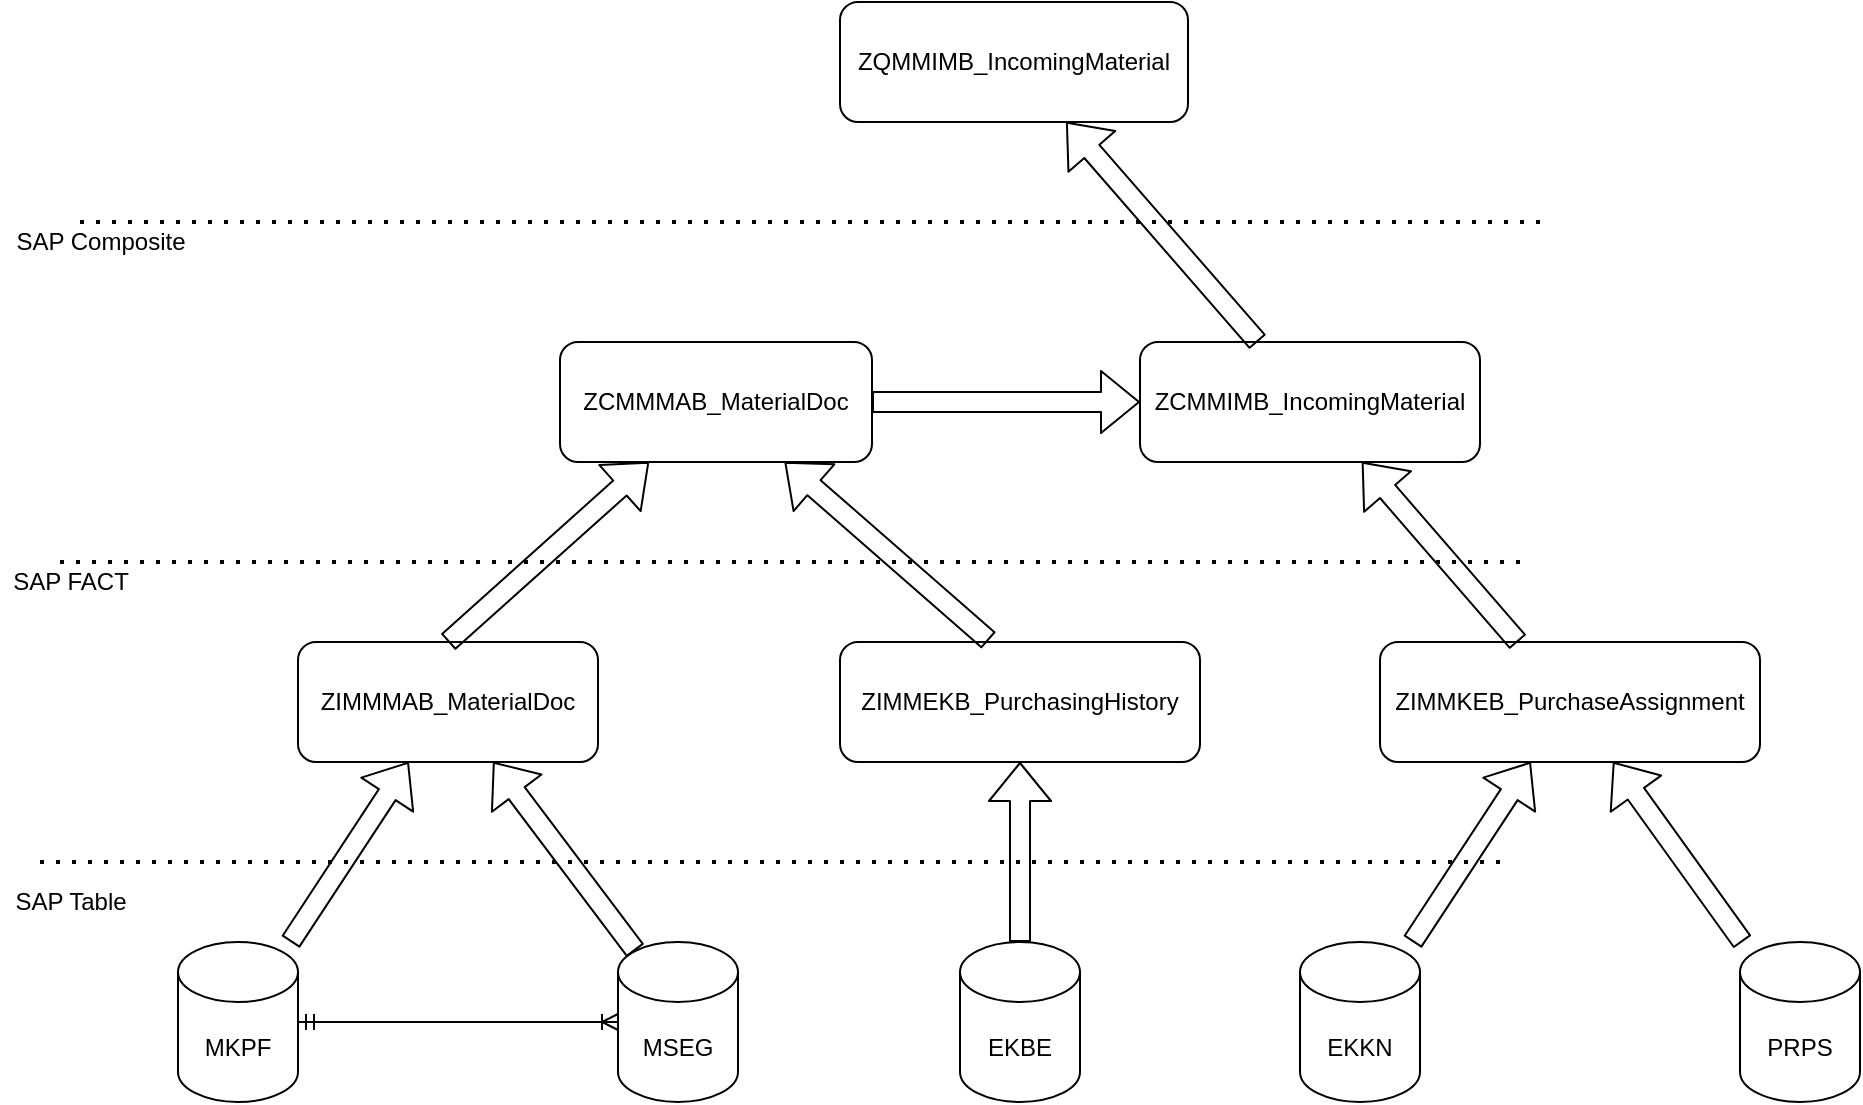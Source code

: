 <mxfile version="14.6.5" type="github">
  <diagram id="RjL65P1aRRZRDLuV3ifW" name="Page-1">
    <mxGraphModel dx="1038" dy="539" grid="1" gridSize="10" guides="1" tooltips="1" connect="1" arrows="1" fold="1" page="1" pageScale="1" pageWidth="827" pageHeight="1169" math="0" shadow="0">
      <root>
        <mxCell id="0" />
        <mxCell id="1" parent="0" />
        <mxCell id="ZmmidJCE4Ug7G_iG6otK-1" value="" style="endArrow=none;dashed=1;html=1;dashPattern=1 3;strokeWidth=2;" edge="1" parent="1">
          <mxGeometry width="50" height="50" relative="1" as="geometry">
            <mxPoint x="50" y="500" as="sourcePoint" />
            <mxPoint x="780" y="500" as="targetPoint" />
          </mxGeometry>
        </mxCell>
        <mxCell id="ZmmidJCE4Ug7G_iG6otK-2" value="SAP Table" style="text;html=1;resizable=0;autosize=1;align=center;verticalAlign=middle;points=[];fillColor=none;strokeColor=none;rounded=0;" vertex="1" parent="1">
          <mxGeometry x="30" y="510" width="70" height="20" as="geometry" />
        </mxCell>
        <mxCell id="ZmmidJCE4Ug7G_iG6otK-3" value="SAP FACT" style="text;html=1;resizable=0;autosize=1;align=center;verticalAlign=middle;points=[];fillColor=none;strokeColor=none;rounded=0;" vertex="1" parent="1">
          <mxGeometry x="30" y="350" width="70" height="20" as="geometry" />
        </mxCell>
        <mxCell id="ZmmidJCE4Ug7G_iG6otK-4" value="" style="endArrow=none;dashed=1;html=1;dashPattern=1 3;strokeWidth=2;" edge="1" parent="1">
          <mxGeometry width="50" height="50" relative="1" as="geometry">
            <mxPoint x="60" y="350" as="sourcePoint" />
            <mxPoint x="790" y="350" as="targetPoint" />
          </mxGeometry>
        </mxCell>
        <mxCell id="ZmmidJCE4Ug7G_iG6otK-5" value="SAP Composite" style="text;html=1;resizable=0;autosize=1;align=center;verticalAlign=middle;points=[];fillColor=none;strokeColor=none;rounded=0;" vertex="1" parent="1">
          <mxGeometry x="30" y="180" width="100" height="20" as="geometry" />
        </mxCell>
        <mxCell id="ZmmidJCE4Ug7G_iG6otK-6" value="" style="endArrow=none;dashed=1;html=1;dashPattern=1 3;strokeWidth=2;" edge="1" parent="1">
          <mxGeometry width="50" height="50" relative="1" as="geometry">
            <mxPoint x="70" y="180" as="sourcePoint" />
            <mxPoint x="805" y="180" as="targetPoint" />
          </mxGeometry>
        </mxCell>
        <mxCell id="ZmmidJCE4Ug7G_iG6otK-7" value="MKPF" style="shape=cylinder3;whiteSpace=wrap;html=1;boundedLbl=1;backgroundOutline=1;size=15;" vertex="1" parent="1">
          <mxGeometry x="119" y="540" width="60" height="80" as="geometry" />
        </mxCell>
        <mxCell id="ZmmidJCE4Ug7G_iG6otK-8" value="MSEG" style="shape=cylinder3;whiteSpace=wrap;html=1;boundedLbl=1;backgroundOutline=1;size=15;" vertex="1" parent="1">
          <mxGeometry x="339" y="540" width="60" height="80" as="geometry" />
        </mxCell>
        <mxCell id="ZmmidJCE4Ug7G_iG6otK-9" value="ZIMMMAB_MaterialDoc" style="rounded=1;whiteSpace=wrap;html=1;" vertex="1" parent="1">
          <mxGeometry x="179" y="390" width="150" height="60" as="geometry" />
        </mxCell>
        <mxCell id="ZmmidJCE4Ug7G_iG6otK-10" value="" style="shape=flexArrow;endArrow=classic;html=1;" edge="1" parent="1" source="ZmmidJCE4Ug7G_iG6otK-7" target="ZmmidJCE4Ug7G_iG6otK-9">
          <mxGeometry width="50" height="50" relative="1" as="geometry">
            <mxPoint x="330" y="550" as="sourcePoint" />
            <mxPoint x="380" y="500" as="targetPoint" />
          </mxGeometry>
        </mxCell>
        <mxCell id="ZmmidJCE4Ug7G_iG6otK-11" value="" style="shape=flexArrow;endArrow=classic;html=1;exitX=0.145;exitY=0;exitDx=0;exitDy=4.35;exitPerimeter=0;" edge="1" parent="1" source="ZmmidJCE4Ug7G_iG6otK-8" target="ZmmidJCE4Ug7G_iG6otK-9">
          <mxGeometry width="50" height="50" relative="1" as="geometry">
            <mxPoint x="420" y="510" as="sourcePoint" />
            <mxPoint x="470" y="460" as="targetPoint" />
          </mxGeometry>
        </mxCell>
        <mxCell id="ZmmidJCE4Ug7G_iG6otK-12" value="" style="edgeStyle=entityRelationEdgeStyle;fontSize=12;html=1;endArrow=ERoneToMany;startArrow=ERmandOne;" edge="1" parent="1" source="ZmmidJCE4Ug7G_iG6otK-7" target="ZmmidJCE4Ug7G_iG6otK-8">
          <mxGeometry width="100" height="100" relative="1" as="geometry">
            <mxPoint x="280" y="760" as="sourcePoint" />
            <mxPoint x="380" y="660" as="targetPoint" />
          </mxGeometry>
        </mxCell>
        <mxCell id="ZmmidJCE4Ug7G_iG6otK-13" value="EKBE" style="shape=cylinder3;whiteSpace=wrap;html=1;boundedLbl=1;backgroundOutline=1;size=15;" vertex="1" parent="1">
          <mxGeometry x="510" y="540" width="60" height="80" as="geometry" />
        </mxCell>
        <mxCell id="ZmmidJCE4Ug7G_iG6otK-14" value="ZIMMEKB_PurchasingHistory" style="rounded=1;whiteSpace=wrap;html=1;" vertex="1" parent="1">
          <mxGeometry x="450" y="390" width="180" height="60" as="geometry" />
        </mxCell>
        <mxCell id="ZmmidJCE4Ug7G_iG6otK-15" value="EKKN" style="shape=cylinder3;whiteSpace=wrap;html=1;boundedLbl=1;backgroundOutline=1;size=15;" vertex="1" parent="1">
          <mxGeometry x="680" y="540" width="60" height="80" as="geometry" />
        </mxCell>
        <mxCell id="ZmmidJCE4Ug7G_iG6otK-16" value="ZIMMKEB_PurchaseAssignment" style="rounded=1;whiteSpace=wrap;html=1;" vertex="1" parent="1">
          <mxGeometry x="720" y="390" width="190" height="60" as="geometry" />
        </mxCell>
        <mxCell id="ZmmidJCE4Ug7G_iG6otK-17" value="" style="shape=flexArrow;endArrow=classic;html=1;" edge="1" parent="1" source="ZmmidJCE4Ug7G_iG6otK-15" target="ZmmidJCE4Ug7G_iG6otK-16">
          <mxGeometry width="50" height="50" relative="1" as="geometry">
            <mxPoint x="801" y="500" as="sourcePoint" />
            <mxPoint x="851" y="450" as="targetPoint" />
          </mxGeometry>
        </mxCell>
        <mxCell id="ZmmidJCE4Ug7G_iG6otK-18" value="PRPS" style="shape=cylinder3;whiteSpace=wrap;html=1;boundedLbl=1;backgroundOutline=1;size=15;" vertex="1" parent="1">
          <mxGeometry x="900" y="540" width="60" height="80" as="geometry" />
        </mxCell>
        <mxCell id="ZmmidJCE4Ug7G_iG6otK-19" value="" style="shape=flexArrow;endArrow=classic;html=1;" edge="1" parent="1" source="ZmmidJCE4Ug7G_iG6otK-18" target="ZmmidJCE4Ug7G_iG6otK-16">
          <mxGeometry width="50" height="50" relative="1" as="geometry">
            <mxPoint x="850" y="540" as="sourcePoint" />
            <mxPoint x="900" y="490" as="targetPoint" />
          </mxGeometry>
        </mxCell>
        <mxCell id="ZmmidJCE4Ug7G_iG6otK-20" value="" style="shape=flexArrow;endArrow=classic;html=1;" edge="1" parent="1" source="ZmmidJCE4Ug7G_iG6otK-13" target="ZmmidJCE4Ug7G_iG6otK-14">
          <mxGeometry width="50" height="50" relative="1" as="geometry">
            <mxPoint x="460" y="560" as="sourcePoint" />
            <mxPoint x="510" y="510" as="targetPoint" />
          </mxGeometry>
        </mxCell>
        <mxCell id="ZmmidJCE4Ug7G_iG6otK-21" value="ZCMMMAB_MaterialDoc" style="rounded=1;whiteSpace=wrap;html=1;" vertex="1" parent="1">
          <mxGeometry x="310" y="240" width="156" height="60" as="geometry" />
        </mxCell>
        <mxCell id="ZmmidJCE4Ug7G_iG6otK-22" value="ZCMMIMB_IncomingMaterial" style="rounded=1;whiteSpace=wrap;html=1;" vertex="1" parent="1">
          <mxGeometry x="600" y="240" width="170" height="60" as="geometry" />
        </mxCell>
        <mxCell id="ZmmidJCE4Ug7G_iG6otK-23" value="" style="shape=flexArrow;endArrow=classic;html=1;exitX=0.5;exitY=0;exitDx=0;exitDy=0;" edge="1" parent="1" source="ZmmidJCE4Ug7G_iG6otK-9" target="ZmmidJCE4Ug7G_iG6otK-21">
          <mxGeometry width="50" height="50" relative="1" as="geometry">
            <mxPoint x="270" y="370" as="sourcePoint" />
            <mxPoint x="320" y="320" as="targetPoint" />
          </mxGeometry>
        </mxCell>
        <mxCell id="ZmmidJCE4Ug7G_iG6otK-24" value="" style="shape=flexArrow;endArrow=classic;html=1;exitX=0.413;exitY=-0.013;exitDx=0;exitDy=0;exitPerimeter=0;" edge="1" parent="1" source="ZmmidJCE4Ug7G_iG6otK-14" target="ZmmidJCE4Ug7G_iG6otK-21">
          <mxGeometry width="50" height="50" relative="1" as="geometry">
            <mxPoint x="380" y="360" as="sourcePoint" />
            <mxPoint x="430" y="310" as="targetPoint" />
          </mxGeometry>
        </mxCell>
        <mxCell id="ZmmidJCE4Ug7G_iG6otK-25" value="" style="shape=flexArrow;endArrow=classic;html=1;" edge="1" parent="1" source="ZmmidJCE4Ug7G_iG6otK-21" target="ZmmidJCE4Ug7G_iG6otK-22">
          <mxGeometry width="50" height="50" relative="1" as="geometry">
            <mxPoint x="490" y="320" as="sourcePoint" />
            <mxPoint x="540" y="270" as="targetPoint" />
          </mxGeometry>
        </mxCell>
        <mxCell id="ZmmidJCE4Ug7G_iG6otK-26" value="" style="shape=flexArrow;endArrow=classic;html=1;" edge="1" parent="1" source="ZmmidJCE4Ug7G_iG6otK-16" target="ZmmidJCE4Ug7G_iG6otK-22">
          <mxGeometry width="50" height="50" relative="1" as="geometry">
            <mxPoint x="780" y="360" as="sourcePoint" />
            <mxPoint x="830" y="310" as="targetPoint" />
          </mxGeometry>
        </mxCell>
        <mxCell id="ZmmidJCE4Ug7G_iG6otK-27" value="ZQMMIMB_IncomingMaterial" style="rounded=1;whiteSpace=wrap;html=1;" vertex="1" parent="1">
          <mxGeometry x="450" y="70" width="174" height="60" as="geometry" />
        </mxCell>
        <mxCell id="ZmmidJCE4Ug7G_iG6otK-28" value="" style="shape=flexArrow;endArrow=classic;html=1;" edge="1" parent="1" source="ZmmidJCE4Ug7G_iG6otK-22" target="ZmmidJCE4Ug7G_iG6otK-27">
          <mxGeometry width="50" height="50" relative="1" as="geometry">
            <mxPoint x="570" y="200" as="sourcePoint" />
            <mxPoint x="620" y="150" as="targetPoint" />
          </mxGeometry>
        </mxCell>
      </root>
    </mxGraphModel>
  </diagram>
</mxfile>
